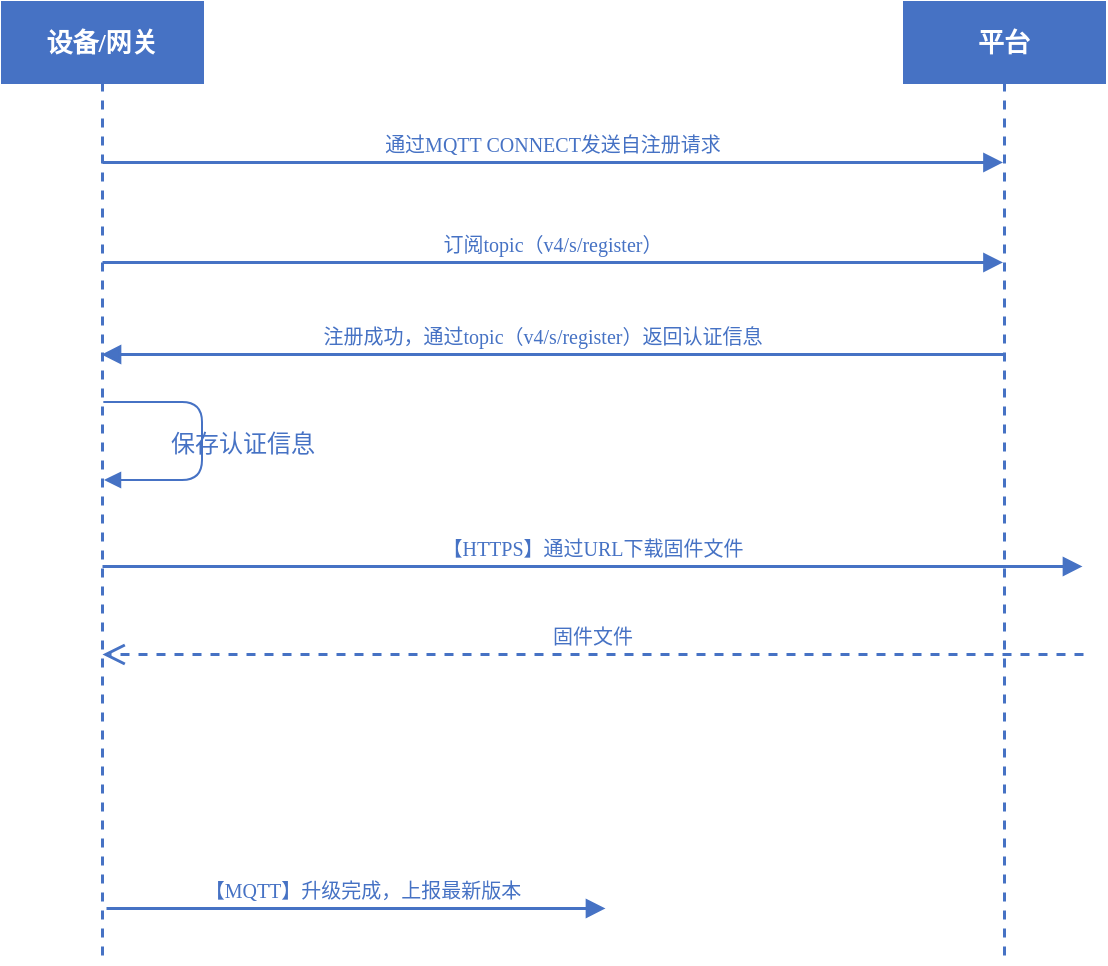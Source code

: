 <mxfile version="14.8.4" type="github">
  <diagram name="Page-1" id="13e1069c-82ec-6db2-03f1-153e76fe0fe0">
    <mxGraphModel dx="1414" dy="754" grid="1" gridSize="10" guides="1" tooltips="1" connect="1" arrows="1" fold="1" page="1" pageScale="1" pageWidth="1100" pageHeight="850" background="none" math="0" shadow="0">
      <root>
        <mxCell id="0" />
        <mxCell id="1" parent="0" />
        <mxCell id="7baba1c4bc27f4b0-2" value="平台" style="shape=umlLifeline;perimeter=lifelinePerimeter;whiteSpace=wrap;html=1;container=1;collapsible=0;recursiveResize=0;outlineConnect=0;shadow=0;comic=0;labelBackgroundColor=none;strokeWidth=1.5;fontFamily=Verdana;fontSize=13;align=center;fontColor=#ffffff;fontStyle=1;fillColor=#4672C4;sketch=0;rounded=0;glass=0;strokeColor=#4672C4;" parent="1" vertex="1">
          <mxGeometry x="551" y="80" width="100" height="480" as="geometry" />
        </mxCell>
        <mxCell id="7baba1c4bc27f4b0-8" value="设备/网关" style="shape=umlLifeline;perimeter=lifelinePerimeter;whiteSpace=wrap;html=1;container=1;collapsible=0;recursiveResize=0;outlineConnect=0;shadow=0;comic=0;labelBackgroundColor=none;strokeWidth=1.5;fontFamily=Verdana;fontSize=13;align=center;fontColor=#ffffff;fontStyle=1;fillColor=#4672C4;sketch=0;rounded=0;glass=0;strokeColor=#4672C4;" parent="1" vertex="1">
          <mxGeometry x="100" y="80" width="100" height="480" as="geometry" />
        </mxCell>
        <mxCell id="7baba1c4bc27f4b0-11" value="通过MQTT CONNECT发送自注册请求" style="html=1;verticalAlign=bottom;endArrow=block;labelBackgroundColor=none;fontFamily=Verdana;fontSize=10;edgeStyle=elbowEdgeStyle;elbow=vertical;fillColor=#0050ef;strokeWidth=1.5;fontColor=#4672C4;strokeColor=#4672C4;" parent="1" edge="1">
          <mxGeometry relative="1" as="geometry">
            <mxPoint x="150" y="160" as="sourcePoint" />
            <mxPoint x="600.25" y="160" as="targetPoint" />
          </mxGeometry>
        </mxCell>
        <mxCell id="Zx9dLRUgrOR5L-L7LJRZ-5" value="&lt;font style=&quot;font-size: 10px&quot;&gt;注册成功，通过topic（&lt;span style=&quot;text-align: left ; font-size: 10px&quot;&gt;v4/s/register&lt;/span&gt;）返回认证信息&lt;/font&gt;" style="html=1;verticalAlign=bottom;endArrow=block;fontFamily=Verdana;fontSize=10;strokeWidth=1.5;fontColor=#4672C4;strokeColor=#4672C4;" parent="1" edge="1">
          <mxGeometry x="0.022" width="80" relative="1" as="geometry">
            <mxPoint x="600.25" y="256" as="sourcePoint" />
            <mxPoint x="149.5" y="256" as="targetPoint" />
            <Array as="points">
              <mxPoint x="270" y="256" />
            </Array>
            <mxPoint as="offset" />
          </mxGeometry>
        </mxCell>
        <mxCell id="Zx9dLRUgrOR5L-L7LJRZ-7" value="【MQTT】升级完成，上报最新版本" style="html=1;verticalAlign=bottom;endArrow=block;fontFamily=Verdana;fontSize=10;strokeWidth=1.5;fontColor=#4672C4;strokeColor=#4672C4;" parent="1" edge="1">
          <mxGeometry x="0.026" width="80" relative="1" as="geometry">
            <mxPoint x="152" y="533" as="sourcePoint" />
            <mxPoint x="401.5" y="533" as="targetPoint" />
            <mxPoint as="offset" />
          </mxGeometry>
        </mxCell>
        <mxCell id="Zx9dLRUgrOR5L-L7LJRZ-8" value="【HTTPS】通过URL下载固件文件" style="html=1;verticalAlign=bottom;endArrow=block;fontFamily=Verdana;fontSize=10;strokeWidth=1.5;fontColor=#4672C4;strokeColor=#4672C4;" parent="1" edge="1">
          <mxGeometry width="80" relative="1" as="geometry">
            <mxPoint x="150" y="362" as="sourcePoint" />
            <mxPoint x="640" y="362" as="targetPoint" />
          </mxGeometry>
        </mxCell>
        <mxCell id="Zx9dLRUgrOR5L-L7LJRZ-9" value="固件文件" style="html=1;verticalAlign=bottom;endArrow=open;dashed=1;endSize=8;fontFamily=Verdana;fontSize=10;strokeWidth=1.5;fontColor=#4672C4;strokeColor=#4672C4;" parent="1" edge="1">
          <mxGeometry relative="1" as="geometry">
            <mxPoint x="640.5" y="406" as="sourcePoint" />
            <mxPoint x="150" y="406" as="targetPoint" />
          </mxGeometry>
        </mxCell>
        <mxCell id="6qcfvPLFWDOjw323UtLE-1" value="订阅topic（v4/s/register）" style="html=1;verticalAlign=bottom;endArrow=block;labelBackgroundColor=none;fontFamily=Verdana;fontSize=10;edgeStyle=elbowEdgeStyle;elbow=vertical;fillColor=#0050ef;strokeWidth=1.5;fontColor=#4672C4;strokeColor=#4672C4;" edge="1" parent="1">
          <mxGeometry relative="1" as="geometry">
            <mxPoint x="150" y="210" as="sourcePoint" />
            <mxPoint x="600.25" y="210" as="targetPoint" />
          </mxGeometry>
        </mxCell>
        <mxCell id="6qcfvPLFWDOjw323UtLE-18" value="保存认证信息" style="html=1;verticalAlign=bottom;endArrow=block;labelBackgroundColor=none;fontFamily=Verdana;fontSize=12;elbow=vertical;edgeStyle=orthogonalEdgeStyle;exitX=1.066;exitY=0.713;exitPerimeter=0;sketch=0;shadow=0;rounded=1;strokeColor=#4672C4;fontColor=#4672C4;" edge="1" parent="1">
          <mxGeometry x="0.155" y="20" relative="1" as="geometry">
            <mxPoint x="150.66" y="280.01" as="sourcePoint" />
            <mxPoint x="151" y="319" as="targetPoint" />
            <Array as="points">
              <mxPoint x="200" y="280.1" />
              <mxPoint x="200" y="319.1" />
            </Array>
            <mxPoint as="offset" />
          </mxGeometry>
        </mxCell>
      </root>
    </mxGraphModel>
  </diagram>
</mxfile>
